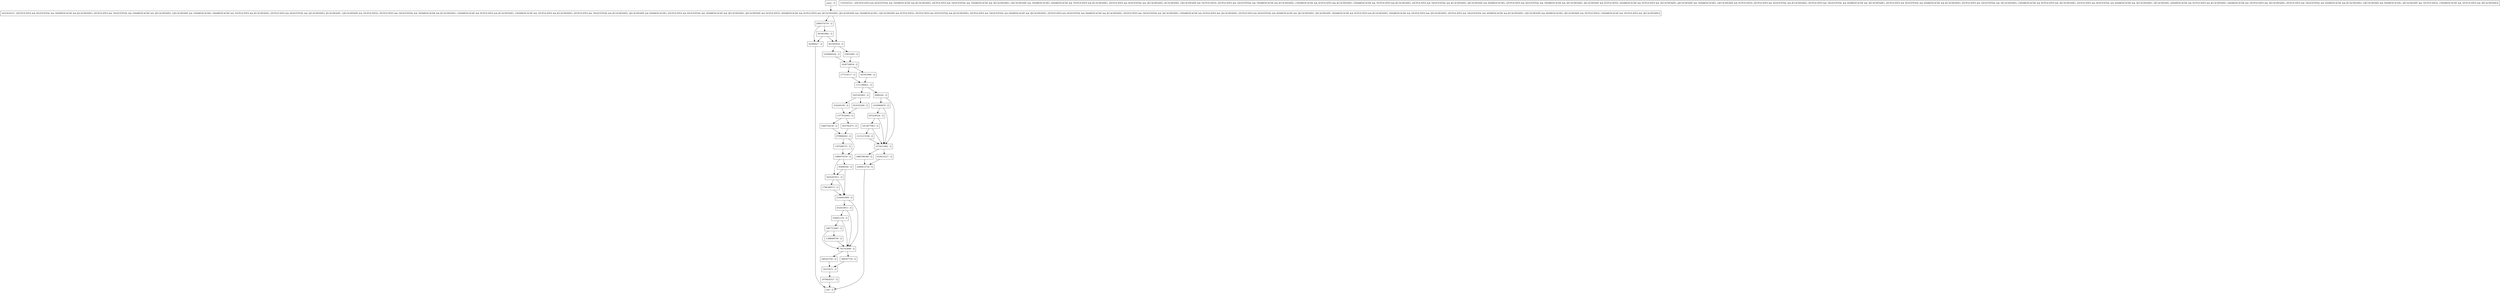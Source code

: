 digraph searchRange {
node [shape=record];
1187648733 [label="1187648733 - []"];
1880786389 [label="1880786389 - []"];
1684756239 [label="1684756239 - []"];
16235472 [label="16235472 - []"];
316244100 [label="316244100 - []"];
618433227 [label="618433227 - []"];
652010913 [label="652010913 - []"];
1687723005 [label="1687723005 - []"];
1796348573 [label="1796348573 - []"];
979908262 [label="979908262 - []"];
919183269 [label="919183269 - []"];
530951270 [label="530951270 - []"];
745763099 [label="745763099 - []"];
655258526 [label="655258526 - []"];
50406544 [label="50406544 - []"];
2024267812 [label="2024267812 - []"];
505792473 [label="505792473 - []"];
1377032902 [label="1377032902 - []"];
2031819143 [label="2031819143 - [(DUPLICATES && SEQUENTIAL && !SHAREDCACHE && JECACHESIZE), (DUPLICATES && !SEQUENTIAL && !SHAREDCACHE && !JECACHESIZE), (!JECACHESIZE && !SHAREDCACHE), (SHAREDCACHE && !DUPLICATES && JECACHESIZE), (DUPLICATES && SEQUENTIAL && !JECACHESIZE), JECACHESIZE, (!JECACHESIZE && !DUPLICATES), (DUPLICATES && !SEQUENTIAL && !SHAREDCACHE && JECACHESIZE), (!SHAREDCACHE && DUPLICATES && JECACHESIZE), (!SHAREDCACHE && !DUPLICATES && JECACHESIZE), (DUPLICATES && !SEQUENTIAL && JECACHESIZE), (JECACHESIZE && SHAREDCACHE), (DUPLICATES && SEQUENTIAL && !SHAREDCACHE && !JECACHESIZE), (JECACHESIZE && DUPLICATES), (SHAREDCACHE && DUPLICATES && !JECACHESIZE), (JECACHESIZE && !SHAREDCACHE), (!JECACHESIZE && DUPLICATES), (DUPLICATES && SEQUENTIAL && JECACHESIZE), (DUPLICATES && !SEQUENTIAL && SHAREDCACHE && !JECACHESIZE), (DUPLICATES && SEQUENTIAL && SHAREDCACHE && JECACHESIZE), (DUPLICATES && !SEQUENTIAL && !JECACHESIZE), (!SHAREDCACHE && DUPLICATES && !JECACHESIZE), (DUPLICATES && SEQUENTIAL && SHAREDCACHE && !JECACHESIZE), !JECACHESIZE, (SHAREDCACHE && DUPLICATES && JECACHESIZE), (SHAREDCACHE && !DUPLICATES && !JECACHESIZE), (DUPLICATES && !SEQUENTIAL && SHAREDCACHE && JECACHESIZE), (!JECACHESIZE && SHAREDCACHE), (JECACHESIZE && !DUPLICATES), (!SHAREDCACHE && !DUPLICATES && !JECACHESIZE)]"];
2060574379 [label="2060574379 - []"];
1102545521 [label="1102545521 - [(DUPLICATES && SEQUENTIAL && !SHAREDCACHE && JECACHESIZE), (DUPLICATES && !SEQUENTIAL && !SHAREDCACHE && !JECACHESIZE), (!JECACHESIZE && !SHAREDCACHE), (SHAREDCACHE && !DUPLICATES && JECACHESIZE), (DUPLICATES && SEQUENTIAL && !JECACHESIZE), JECACHESIZE, (!JECACHESIZE && !DUPLICATES), (DUPLICATES && !SEQUENTIAL && !SHAREDCACHE && JECACHESIZE), (!SHAREDCACHE && DUPLICATES && JECACHESIZE), (!SHAREDCACHE && !DUPLICATES && JECACHESIZE), (DUPLICATES && !SEQUENTIAL && JECACHESIZE), (JECACHESIZE && SHAREDCACHE), (DUPLICATES && SEQUENTIAL && !SHAREDCACHE && !JECACHESIZE), (JECACHESIZE && DUPLICATES), (SHAREDCACHE && DUPLICATES && !JECACHESIZE), (JECACHESIZE && !SHAREDCACHE), (!JECACHESIZE && DUPLICATES), (DUPLICATES && SEQUENTIAL && JECACHESIZE), (DUPLICATES && !SEQUENTIAL && SHAREDCACHE && !JECACHESIZE), (DUPLICATES && SEQUENTIAL && SHAREDCACHE && JECACHESIZE), (DUPLICATES && !SEQUENTIAL && !JECACHESIZE), (!SHAREDCACHE && DUPLICATES && !JECACHESIZE), (DUPLICATES && SEQUENTIAL && SHAREDCACHE && !JECACHESIZE), !JECACHESIZE, (SHAREDCACHE && DUPLICATES && JECACHESIZE), (SHAREDCACHE && !DUPLICATES && !JECACHESIZE), (DUPLICATES && !SEQUENTIAL && SHAREDCACHE && JECACHESIZE), (!JECACHESIZE && SHAREDCACHE), (JECACHESIZE && !DUPLICATES), (!SHAREDCACHE && !DUPLICATES && !JECACHESIZE)]"];
1450849526 [label="1450849526 - []"];
277276117 [label="277276117 - []"];
2104001809 [label="2104001809 - []"];
581603982 [label="581603982 - []"];
1986076359 [label="1986076359 - []"];
546343756 [label="546343756 - []"];
1398068700 [label="1398068700 - []"];
1430984879 [label="1430984879 - []"];
1912877963 [label="1912877963 - []"];
1628728834 [label="1628728834 - []"];
56386627 [label="56386627 - []"];
entry [label="entry - []"];
exit [label="exit - []"];
1111396821 [label="1111396821 - []"];
1925505903 [label="1925505903 - []"];
9999342 [label="9999342 - []"];
25852940 [label="25852940 - []"];
403305920 [label="403305920 - []"];
391953996 [label="391953996 - []"];
1970828327 [label="1970828327 - []"];
308597754 [label="308597754 - []"];
2131215108 [label="2131215108 - []"];
1674415082 [label="1674415082 - []"];
2006412720 [label="2006412720 - []"];
entry;
exit;
1187648733 -> 1986076359;
1880786389 -> 2006412720;
1684756239 -> 979908262;
16235472 -> 1970828327;
316244100 -> 1377032902;
618433227 -> 2006412720;
652010913 -> 530951270;
652010913 -> 745763099;
1687723005 -> 745763099;
1687723005 -> 1398068700;
1796348573 -> 2104001809;
979908262 -> 1187648733;
979908262 -> 1986076359;
919183269 -> 1377032902;
530951270 -> 745763099;
530951270 -> 1687723005;
745763099 -> 546343756;
745763099 -> 308597754;
655258526 -> 1912877963;
655258526 -> 1674415082;
50406544 -> 2104001809;
50406544 -> 2024267812;
2024267812 -> 2104001809;
2024267812 -> 1796348573;
505792473 -> 979908262;
1377032902 -> 1684756239;
1377032902 -> 505792473;
2031819143 -> 403305920;
2031819143 -> 2060574379;
2060574379 -> 581603982;
2060574379 -> 56386627;
1450849526 -> 1628728834;
277276117 -> 1111396821;
2104001809 -> 745763099;
2104001809 -> 652010913;
581603982 -> 403305920;
581603982 -> 56386627;
1986076359 -> 50406544;
1986076359 -> 2024267812;
546343756 -> 16235472;
1398068700 -> 745763099;
1430984879 -> 655258526;
1430984879 -> 1674415082;
1912877963 -> 2131215108;
1912877963 -> 1674415082;
1628728834 -> 391953996;
1628728834 -> 277276117;
56386627 -> exit;
entry -> 2031819143;
1111396821 -> 1925505903;
1111396821 -> 9999342;
1925505903 -> 316244100;
1925505903 -> 919183269;
9999342 -> 1430984879;
9999342 -> 1674415082;
25852940 -> 1628728834;
403305920 -> 25852940;
403305920 -> 1450849526;
391953996 -> 1111396821;
1970828327 -> exit;
308597754 -> 16235472;
2131215108 -> 1674415082;
1674415082 -> 1880786389;
1674415082 -> 618433227;
2006412720 -> exit;
}
